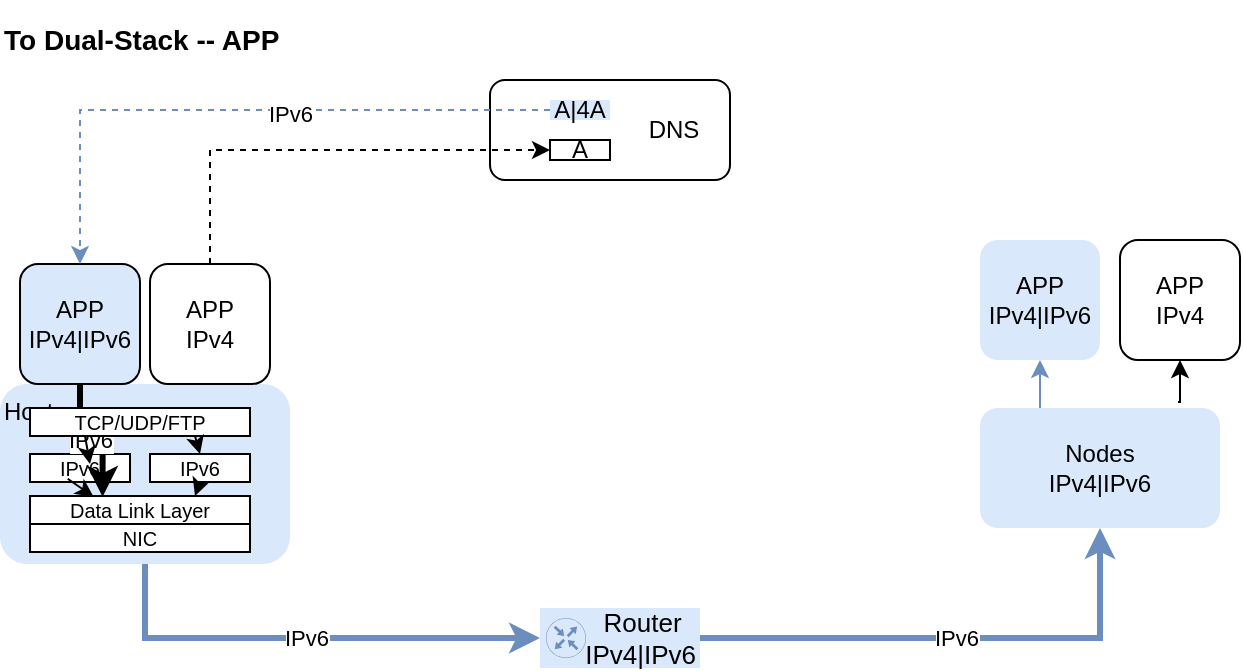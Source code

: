 <mxfile version="24.2.5" type="github">
  <diagram name="Page-1" id="xjiAPtrzyKvg3kKw2uAh">
    <mxGraphModel dx="615" dy="-509" grid="1" gridSize="10" guides="1" tooltips="1" connect="1" arrows="1" fold="1" page="1" pageScale="1" pageWidth="850" pageHeight="450" math="0" shadow="0">
      <root>
        <mxCell id="0" />
        <mxCell id="1" parent="0" />
        <mxCell id="b_SJug2i7i0UwpOHzamp-3" value="&lt;div&gt;Host&lt;/div&gt;" style="whiteSpace=wrap;html=1;rounded=1;fillColor=#dae8fc;strokeColor=none;verticalAlign=top;align=left;" vertex="1" parent="1">
          <mxGeometry x="115" y="1150" width="145" height="90" as="geometry" />
        </mxCell>
        <mxCell id="b_SJug2i7i0UwpOHzamp-2" value="APP&lt;div data-sider-select-id=&quot;33506169-b03d-43fa-859e-f544d424c816&quot;&gt;IPv4|IPv6&lt;/div&gt;" style="rounded=1;whiteSpace=wrap;html=1;fillColor=#dae8fc;strokeColor=default;" vertex="1" parent="1">
          <mxGeometry x="125" y="1090" width="60" height="60" as="geometry" />
        </mxCell>
        <mxCell id="b_SJug2i7i0UwpOHzamp-4" value="Router&amp;nbsp;&amp;nbsp;&lt;div style=&quot;font-size: 13px;&quot;&gt;IPv4|IPv6&lt;/div&gt;" style="rounded=0;whiteSpace=wrap;html=1;fontSize=13;verticalAlign=middle;align=right;fillColor=#dae8fc;strokeColor=none;" vertex="1" parent="1">
          <mxGeometry x="385" y="1262" width="80" height="30" as="geometry" />
        </mxCell>
        <mxCell id="b_SJug2i7i0UwpOHzamp-5" value="DNS&amp;nbsp; &amp;nbsp;&amp;nbsp;" style="rounded=1;whiteSpace=wrap;html=1;align=right;verticalAlign=middle;" vertex="1" parent="1">
          <mxGeometry x="360" y="998" width="120" height="50" as="geometry" />
        </mxCell>
        <mxCell id="b_SJug2i7i0UwpOHzamp-6" value="" style="rounded=0;orthogonalLoop=1;jettySize=auto;html=1;entryX=0.5;entryY=1;entryDx=0;entryDy=0;exitX=0.25;exitY=0;exitDx=0;exitDy=0;fillColor=#dae8fc;strokeColor=#6c8ebf;edgeStyle=orthogonalEdgeStyle;" edge="1" parent="1" source="b_SJug2i7i0UwpOHzamp-8" target="b_SJug2i7i0UwpOHzamp-7">
          <mxGeometry relative="1" as="geometry">
            <mxPoint x="755" y="1142" as="sourcePoint" />
          </mxGeometry>
        </mxCell>
        <mxCell id="b_SJug2i7i0UwpOHzamp-7" value="APP&lt;div data-sider-select-id=&quot;33506169-b03d-43fa-859e-f544d424c816&quot;&gt;IPv4|IPv6&lt;/div&gt;" style="rounded=1;whiteSpace=wrap;html=1;fillColor=#dae8fc;strokeColor=none;" vertex="1" parent="1">
          <mxGeometry x="605" y="1078" width="60" height="60" as="geometry" />
        </mxCell>
        <mxCell id="b_SJug2i7i0UwpOHzamp-8" value="Nodes&lt;div&gt;IPv4|IPv6&lt;/div&gt;" style="whiteSpace=wrap;html=1;rounded=1;fillColor=#dae8fc;strokeColor=none;" vertex="1" parent="1">
          <mxGeometry x="605" y="1162" width="120" height="60" as="geometry" />
        </mxCell>
        <mxCell id="b_SJug2i7i0UwpOHzamp-9" value="" style="sketch=0;points=[[0.5,0,0],[1,0.5,0],[0.5,1,0],[0,0.5,0],[0.145,0.145,0],[0.856,0.145,0],[0.855,0.856,0],[0.145,0.855,0]];verticalLabelPosition=bottom;html=1;verticalAlign=top;aspect=fixed;align=center;pointerEvents=1;shape=mxgraph.cisco19.rect;prIcon=router;fillColor=#dae8fc;strokeColor=#6c8ebf;" vertex="1" parent="1">
          <mxGeometry x="388" y="1267" width="20" height="20" as="geometry" />
        </mxCell>
        <mxCell id="b_SJug2i7i0UwpOHzamp-10" value="IPv6" style="endArrow=classic;html=1;rounded=0;exitX=1;exitY=0.5;exitDx=0;exitDy=0;entryX=0.5;entryY=1;entryDx=0;entryDy=0;fillColor=#dae8fc;strokeColor=#6c8ebf;edgeStyle=orthogonalEdgeStyle;strokeWidth=3;" edge="1" parent="1" source="b_SJug2i7i0UwpOHzamp-4" target="b_SJug2i7i0UwpOHzamp-8">
          <mxGeometry width="50" height="50" relative="1" as="geometry">
            <mxPoint x="480" y="1282" as="sourcePoint" />
            <mxPoint x="530" y="1232" as="targetPoint" />
          </mxGeometry>
        </mxCell>
        <mxCell id="b_SJug2i7i0UwpOHzamp-11" value="IPv6" style="endArrow=classic;html=1;rounded=0;exitX=0.5;exitY=1;exitDx=0;exitDy=0;entryX=0;entryY=0.5;entryDx=0;entryDy=0;fillColor=#dae8fc;strokeColor=#6c8ebf;edgeStyle=orthogonalEdgeStyle;strokeWidth=3;" edge="1" parent="1" source="b_SJug2i7i0UwpOHzamp-3" target="b_SJug2i7i0UwpOHzamp-4">
          <mxGeometry width="50" height="50" relative="1" as="geometry">
            <mxPoint x="205" y="1362" as="sourcePoint" />
            <mxPoint x="255" y="1312" as="targetPoint" />
          </mxGeometry>
        </mxCell>
        <mxCell id="b_SJug2i7i0UwpOHzamp-12" value="" style="endArrow=classic;html=1;rounded=0;dashed=1;edgeStyle=orthogonalEdgeStyle;fillColor=#dae8fc;strokeColor=#6c8ebf;startSize=0;entryX=0.5;entryY=0;entryDx=0;entryDy=0;exitX=0;exitY=0.5;exitDx=0;exitDy=0;" edge="1" parent="1" source="b_SJug2i7i0UwpOHzamp-17" target="b_SJug2i7i0UwpOHzamp-2">
          <mxGeometry width="50" height="50" relative="1" as="geometry">
            <mxPoint x="350" y="1020" as="sourcePoint" />
            <mxPoint x="505" y="1142" as="targetPoint" />
          </mxGeometry>
        </mxCell>
        <mxCell id="b_SJug2i7i0UwpOHzamp-34" value="IPv6" style="edgeLabel;html=1;align=center;verticalAlign=middle;resizable=0;points=[];" vertex="1" connectable="0" parent="b_SJug2i7i0UwpOHzamp-12">
          <mxGeometry x="-0.167" y="2" relative="1" as="geometry">
            <mxPoint as="offset" />
          </mxGeometry>
        </mxCell>
        <mxCell id="b_SJug2i7i0UwpOHzamp-13" value="APP&lt;div data-sider-select-id=&quot;33506169-b03d-43fa-859e-f544d424c816&quot;&gt;IPv4&lt;/div&gt;" style="rounded=1;whiteSpace=wrap;html=1;" vertex="1" parent="1">
          <mxGeometry x="675" y="1078" width="60" height="60" as="geometry" />
        </mxCell>
        <mxCell id="b_SJug2i7i0UwpOHzamp-14" value="" style="edgeStyle=orthogonalEdgeStyle;rounded=0;orthogonalLoop=1;jettySize=auto;html=1;exitX=0.825;exitY=-0.05;exitDx=0;exitDy=0;entryX=0.5;entryY=1;entryDx=0;entryDy=0;exitPerimeter=0;" edge="1" parent="1" source="b_SJug2i7i0UwpOHzamp-8" target="b_SJug2i7i0UwpOHzamp-13">
          <mxGeometry relative="1" as="geometry">
            <mxPoint x="675" y="1172" as="sourcePoint" />
            <mxPoint x="715" y="1142" as="targetPoint" />
          </mxGeometry>
        </mxCell>
        <mxCell id="b_SJug2i7i0UwpOHzamp-15" value="APP&lt;div data-sider-select-id=&quot;33506169-b03d-43fa-859e-f544d424c816&quot;&gt;IPv4&lt;/div&gt;" style="rounded=1;whiteSpace=wrap;html=1;" vertex="1" parent="1">
          <mxGeometry x="190" y="1090" width="60" height="60" as="geometry" />
        </mxCell>
        <mxCell id="b_SJug2i7i0UwpOHzamp-17" value="A|4A" style="rounded=0;whiteSpace=wrap;html=1;fillColor=#dae8fc;strokeColor=none;" vertex="1" parent="1">
          <mxGeometry x="390" y="1008" width="30" height="10" as="geometry" />
        </mxCell>
        <mxCell id="b_SJug2i7i0UwpOHzamp-18" value="A" style="rounded=0;whiteSpace=wrap;html=1;" vertex="1" parent="1">
          <mxGeometry x="390" y="1028" width="30" height="10" as="geometry" />
        </mxCell>
        <mxCell id="b_SJug2i7i0UwpOHzamp-19" value="" style="endArrow=classic;html=1;rounded=0;exitX=0.5;exitY=0;exitDx=0;exitDy=0;dashed=1;edgeStyle=orthogonalEdgeStyle;entryX=0;entryY=0.5;entryDx=0;entryDy=0;" edge="1" parent="1" source="b_SJug2i7i0UwpOHzamp-15" target="b_SJug2i7i0UwpOHzamp-18">
          <mxGeometry width="50" height="50" relative="1" as="geometry">
            <mxPoint x="155" y="1088" as="sourcePoint" />
            <mxPoint x="385" y="1033" as="targetPoint" />
          </mxGeometry>
        </mxCell>
        <mxCell id="b_SJug2i7i0UwpOHzamp-20" value="To Dual-Stack -- APP" style="rounded=0;whiteSpace=wrap;html=1;align=left;fontSize=14;strokeColor=none;labelBorderColor=none;fontStyle=1;fillColor=none;" vertex="1" parent="1">
          <mxGeometry x="115" y="958" width="245" height="40" as="geometry" />
        </mxCell>
        <mxCell id="b_SJug2i7i0UwpOHzamp-21" value="Data Link Layer" style="rounded=0;whiteSpace=wrap;html=1;fontSize=10;" vertex="1" parent="1">
          <mxGeometry x="130" y="1206" width="110" height="14" as="geometry" />
        </mxCell>
        <mxCell id="b_SJug2i7i0UwpOHzamp-22" value="NIC" style="rounded=0;whiteSpace=wrap;html=1;fontSize=10;" vertex="1" parent="1">
          <mxGeometry x="130" y="1220" width="110" height="14" as="geometry" />
        </mxCell>
        <mxCell id="b_SJug2i7i0UwpOHzamp-23" value="IPv6" style="rounded=0;whiteSpace=wrap;html=1;fontSize=10;" vertex="1" parent="1">
          <mxGeometry x="130" y="1185" width="50" height="14" as="geometry" />
        </mxCell>
        <mxCell id="b_SJug2i7i0UwpOHzamp-24" value="IPv6" style="rounded=0;whiteSpace=wrap;html=1;fontSize=10;" vertex="1" parent="1">
          <mxGeometry x="190" y="1185" width="50" height="14" as="geometry" />
        </mxCell>
        <mxCell id="b_SJug2i7i0UwpOHzamp-29" value="" style="endArrow=classic;html=1;rounded=0;exitX=0.5;exitY=1;exitDx=0;exitDy=0;edgeStyle=orthogonalEdgeStyle;strokeWidth=3;entryX=0.33;entryY=0.03;entryDx=0;entryDy=0;entryPerimeter=0;" edge="1" parent="1" source="b_SJug2i7i0UwpOHzamp-2" target="b_SJug2i7i0UwpOHzamp-21">
          <mxGeometry width="50" height="50" relative="1" as="geometry">
            <mxPoint x="310" y="1160" as="sourcePoint" />
            <mxPoint x="310" y="1140" as="targetPoint" />
          </mxGeometry>
        </mxCell>
        <mxCell id="b_SJug2i7i0UwpOHzamp-31" value="IPv6" style="edgeLabel;html=1;align=center;verticalAlign=middle;resizable=0;points=[];" vertex="1" connectable="0" parent="b_SJug2i7i0UwpOHzamp-29">
          <mxGeometry x="-0.022" relative="1" as="geometry">
            <mxPoint as="offset" />
          </mxGeometry>
        </mxCell>
        <mxCell id="b_SJug2i7i0UwpOHzamp-38" value="TCP/UDP/FTP" style="rounded=0;whiteSpace=wrap;html=1;fontSize=10;" vertex="1" parent="1">
          <mxGeometry x="130" y="1162" width="110" height="14" as="geometry" />
        </mxCell>
        <mxCell id="b_SJug2i7i0UwpOHzamp-39" value="" style="endArrow=classic;html=1;rounded=0;exitX=0.25;exitY=1;exitDx=0;exitDy=0;entryX=0.6;entryY=0.357;entryDx=0;entryDy=0;entryPerimeter=0;" edge="1" parent="1" source="b_SJug2i7i0UwpOHzamp-38" target="b_SJug2i7i0UwpOHzamp-23">
          <mxGeometry width="50" height="50" relative="1" as="geometry">
            <mxPoint x="320" y="1180" as="sourcePoint" />
            <mxPoint x="370" y="1130" as="targetPoint" />
          </mxGeometry>
        </mxCell>
        <mxCell id="b_SJug2i7i0UwpOHzamp-40" value="" style="endArrow=classic;html=1;rounded=0;exitX=0.75;exitY=1;exitDx=0;exitDy=0;entryX=0.5;entryY=0;entryDx=0;entryDy=0;" edge="1" parent="1" source="b_SJug2i7i0UwpOHzamp-38" target="b_SJug2i7i0UwpOHzamp-24">
          <mxGeometry width="50" height="50" relative="1" as="geometry">
            <mxPoint x="167" y="1186" as="sourcePoint" />
            <mxPoint x="170" y="1200" as="targetPoint" />
          </mxGeometry>
        </mxCell>
        <mxCell id="b_SJug2i7i0UwpOHzamp-41" value="" style="endArrow=classic;html=1;rounded=0;entryX=0.75;entryY=0;entryDx=0;entryDy=0;exitX=0.5;exitY=1;exitDx=0;exitDy=0;" edge="1" parent="1" source="b_SJug2i7i0UwpOHzamp-24" target="b_SJug2i7i0UwpOHzamp-21">
          <mxGeometry width="50" height="50" relative="1" as="geometry">
            <mxPoint x="177" y="1196" as="sourcePoint" />
            <mxPoint x="180" y="1210" as="targetPoint" />
          </mxGeometry>
        </mxCell>
        <mxCell id="b_SJug2i7i0UwpOHzamp-42" value="" style="endArrow=classic;html=1;rounded=0;entryX=0.289;entryY=0.03;entryDx=0;entryDy=0;entryPerimeter=0;exitX=0.377;exitY=0.885;exitDx=0;exitDy=0;exitPerimeter=0;" edge="1" parent="1" source="b_SJug2i7i0UwpOHzamp-23" target="b_SJug2i7i0UwpOHzamp-21">
          <mxGeometry width="50" height="50" relative="1" as="geometry">
            <mxPoint x="187" y="1206" as="sourcePoint" />
            <mxPoint x="190" y="1220" as="targetPoint" />
          </mxGeometry>
        </mxCell>
      </root>
    </mxGraphModel>
  </diagram>
</mxfile>
